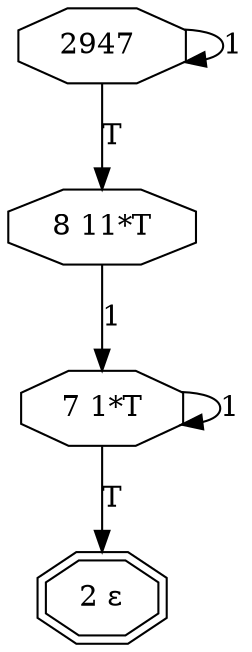 digraph g
{
graph [ splines = false ] 
2947 [shape=octagon label="2947 "]
2947 -> 2947 [label=1] 
2947 -> 8 [label=T] 
8 [shape=octagon label="8 11*T"]
8 -> 7 [label=1] 
7 [shape=octagon label="7 1*T"]
7 -> 7 [label=1] 
7 -> 2 [label=T] 
2 [shape=doubleoctagon label="2 &#949;"]
}
